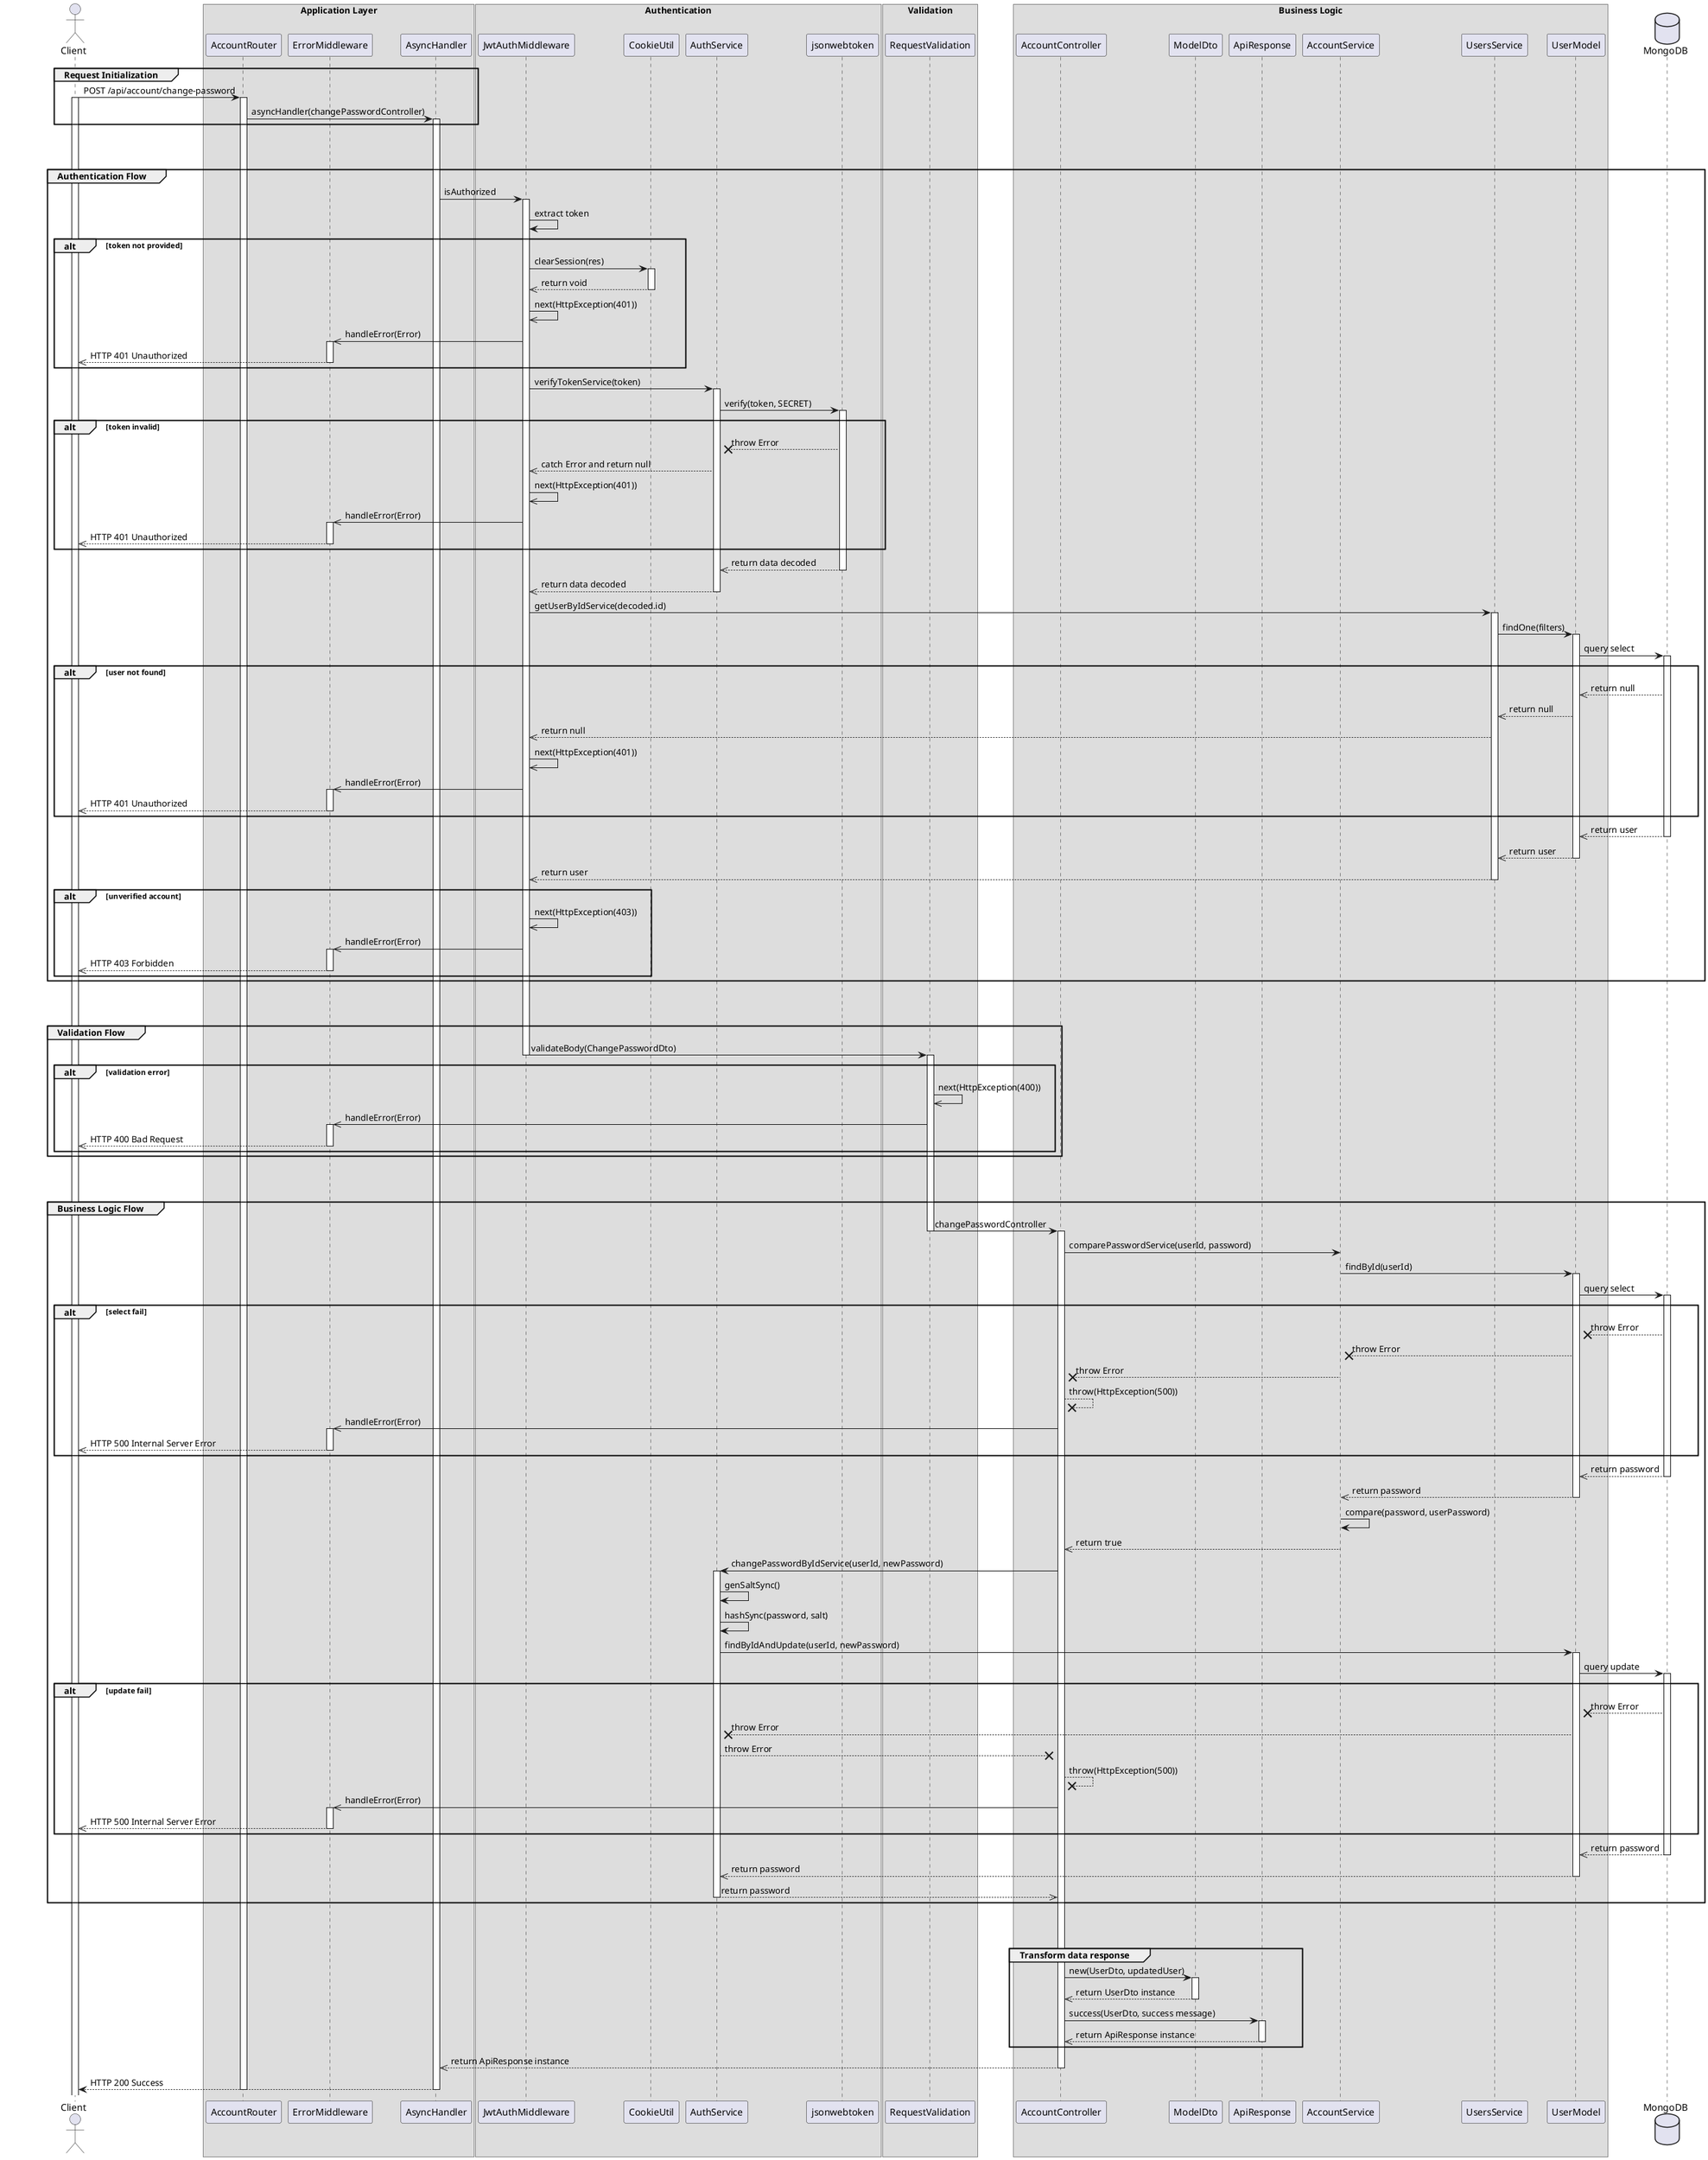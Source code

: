 @startuml Update User Profile

actor Client

box "Application Layer"
participant AccountRouter 
participant ErrorMiddleware 
participant AsyncHandler 
end box

box "Authentication"
participant JwtAuthMiddleware 
participant CookieUtil
participant AuthService
participant jsonwebtoken
end box

box "Validation"
participant RequestValidation
end box

box "Business Logic"
participant AccountController
participant ModelDto
participant ApiResponse
participant AccountService
participant UsersService
participant UserModel
end box

database MongoDB

' Step 1
group Request Initialization
    Client -> AccountRouter: POST /api/account/change-password
    activate Client
    activate AccountRouter
    AccountRouter -> AsyncHandler: asyncHandler(changePasswordController)
    activate AsyncHandler
end

break
break

' Step 2
group Authentication Flow
    AsyncHandler -> JwtAuthMiddleware: isAuthorized
    activate JwtAuthMiddleware

    JwtAuthMiddleware -> JwtAuthMiddleware: extract token
    alt token not provided
        JwtAuthMiddleware -> CookieUtil: clearSession(res)
        activate CookieUtil
        CookieUtil -->> JwtAuthMiddleware: return void
        deactivate CookieUtil
        JwtAuthMiddleware ->> JwtAuthMiddleware: next(HttpException(401))
        JwtAuthMiddleware ->> ErrorMiddleware: handleError(Error)
        activate ErrorMiddleware
        ErrorMiddleware -->> Client: HTTP 401 Unauthorized
        deactivate ErrorMiddleware
    end 

    JwtAuthMiddleware -> AuthService: verifyTokenService(token)
    activate AuthService
    AuthService -> jsonwebtoken: verify(token, SECRET)
    activate jsonwebtoken
    alt token invalid
        jsonwebtoken --x AuthService: throw Error
        AuthService -->> JwtAuthMiddleware: catch Error and return null
        JwtAuthMiddleware ->> JwtAuthMiddleware: next(HttpException(401))
        JwtAuthMiddleware ->> ErrorMiddleware: handleError(Error)
        activate ErrorMiddleware
        ErrorMiddleware -->> Client: HTTP 401 Unauthorized
        deactivate ErrorMiddleware
    end

    jsonwebtoken -->> AuthService: return data decoded
    deactivate jsonwebtoken
    AuthService -->> JwtAuthMiddleware: return data decoded
    deactivate AuthService
    JwtAuthMiddleware -> UsersService: getUserByIdService(decoded.id)
    activate UsersService
    UsersService -> UserModel: findOne(filters)
    activate UserModel
    UserModel -> MongoDB: query select
    activate MongoDB

    alt user not found
        MongoDB -->> UserModel: return null
        UserModel -->> UsersService: return null
        UsersService -->> JwtAuthMiddleware: return null
        JwtAuthMiddleware ->> JwtAuthMiddleware: next(HttpException(401))
        JwtAuthMiddleware ->> ErrorMiddleware: handleError(Error)
        activate ErrorMiddleware
        ErrorMiddleware -->> Client: HTTP 401 Unauthorized
        deactivate ErrorMiddleware
    end

    MongoDB -->> UserModel: return user
    deactivate MongoDB
    UserModel -->> UsersService: return user
    deactivate UserModel
    UsersService -->> JwtAuthMiddleware: return user
    deactivate UsersService

    alt unverified account
        JwtAuthMiddleware ->> JwtAuthMiddleware: next(HttpException(403))
        JwtAuthMiddleware ->> ErrorMiddleware: handleError(Error)
        activate ErrorMiddleware
        ErrorMiddleware -->> Client: HTTP 403 Forbidden
        deactivate ErrorMiddleware
    end
end

break
break

' Step 3
group Validation Flow
    JwtAuthMiddleware -> RequestValidation: validateBody(ChangePasswordDto)
    deactivate JwtAuthMiddleware
    activate RequestValidation
    
    alt validation error
        RequestValidation ->> RequestValidation: next(HttpException(400))
        RequestValidation ->> ErrorMiddleware: handleError(Error)
        activate ErrorMiddleware
        ErrorMiddleware -->> Client: HTTP 400 Bad Request
        deactivate ErrorMiddleware
    end
end

break
break



' Step 4
group Business Logic Flow
    RequestValidation -> AccountController: changePasswordController
    deactivate RequestValidation
    activate AccountController
    AccountController -> AccountService: comparePasswordService(userId, password)   
    AccountService -> UserModel: findById(userId)
    activate UserModel
    UserModel -> MongoDB: query select
    activate MongoDB

    alt select fail
        MongoDB --x UserModel: throw Error
        UserModel --x AccountService: throw Error
        AccountService --x AccountController: throw Error
        AccountController --x AccountController: throw(HttpException(500))
        AccountController ->> ErrorMiddleware: handleError(Error)
        activate ErrorMiddleware
        ErrorMiddleware -->> Client: HTTP 500 Internal Server Error
        deactivate ErrorMiddleware
    end

    MongoDB -->> UserModel: return password
    deactivate MongoDB
    UserModel -->> AccountService: return password
    deactivate UserModel
    AccountService -> AccountService: compare(password, userPassword)
    AccountService -->> AccountController: return true
    deactivate AccountService
    AccountController -> AuthService: changePasswordByIdService(userId, newPassword)
    activate AuthService
    AuthService -> AuthService: genSaltSync()
    AuthService -> AuthService: hashSync(password, salt)
    AuthService -> UserModel: findByIdAndUpdate(userId, newPassword)
    activate UserModel
    UserModel -> MongoDB: query update
    activate MongoDB

    alt update fail
        MongoDB --x UserModel: throw Error
        UserModel --x AuthService: throw Error
        AuthService --x AccountController: throw Error
        AccountController --x AccountController: throw(HttpException(500))
        AccountController ->> ErrorMiddleware: handleError(Error)
        activate ErrorMiddleware
        ErrorMiddleware -->> Client: HTTP 500 Internal Server Error
        deactivate ErrorMiddleware
    end

    MongoDB -->> UserModel: return password
    deactivate MongoDB
    UserModel -->> AuthService: return password
    deactivate UserModel
    AuthService -->> AccountController: return password
    deactivate AuthService


          
end
break 
break 

group Transform data response
    AccountController -> ModelDto: new(UserDto, updatedUser)
    activate ModelDto
    ModelDto -->> AccountController: return UserDto instance
    deactivate ModelDto

    AccountController -> ApiResponse: success(UserDto, success message)
    activate ApiResponse
    ApiResponse -->> AccountController: return ApiResponse instance
    deactivate ApiResponse 
end
    
AccountController -->> AsyncHandler: return ApiResponse instance
deactivate AccountController
AsyncHandler --> Client: HTTP 200 Success
deactivate AsyncHandler
deactivate AccountRouter




@enduml